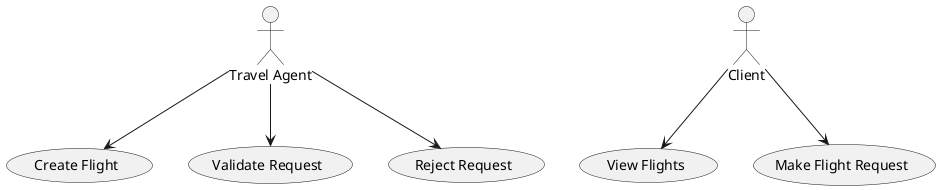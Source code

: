 @startuml use-case-diagram
actor "Travel Agent" as TA
actor "Client" as C

usecase "Create Flight" as UC1
usecase "Validate Request" as UC2
usecase "Reject Request" as UC3

usecase "View Flights" as UC4
usecase "Make Flight Request" as UC5

TA --> UC1
TA --> UC2
TA --> UC3

C --> UC4
C --> UC5

@enduml
